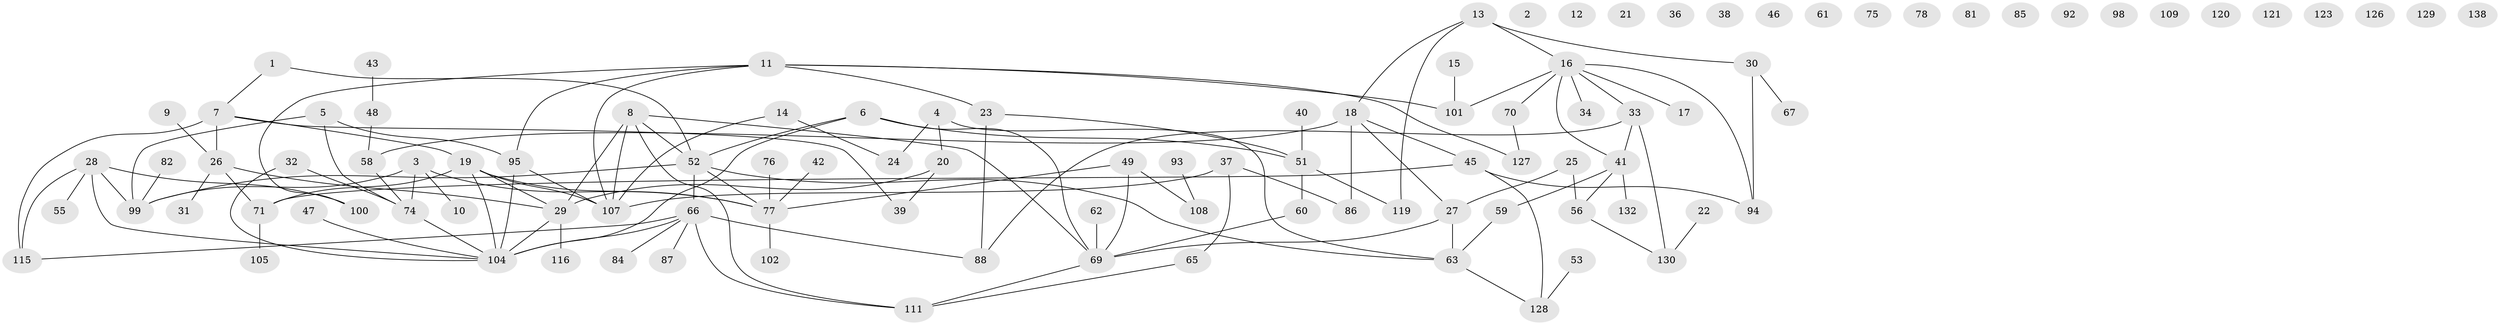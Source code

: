 // original degree distribution, {3: 0.2097902097902098, 0: 0.13986013986013987, 4: 0.11188811188811189, 2: 0.23076923076923078, 1: 0.20279720279720279, 5: 0.055944055944055944, 6: 0.04195804195804196, 9: 0.006993006993006993}
// Generated by graph-tools (version 1.1) at 2025/41/03/06/25 10:41:19]
// undirected, 104 vertices, 128 edges
graph export_dot {
graph [start="1"]
  node [color=gray90,style=filled];
  1 [super="+44"];
  2;
  3;
  4;
  5 [super="+91"];
  6 [super="+80"];
  7 [super="+125"];
  8 [super="+96"];
  9;
  10;
  11 [super="+103"];
  12;
  13 [super="+54"];
  14;
  15;
  16 [super="+140"];
  17;
  18 [super="+68"];
  19 [super="+50"];
  20;
  21;
  22;
  23 [super="+35"];
  24;
  25 [super="+83"];
  26 [super="+64"];
  27;
  28;
  29 [super="+73"];
  30;
  31;
  32;
  33 [super="+72"];
  34 [super="+134"];
  36;
  37 [super="+57"];
  38;
  39;
  40;
  41 [super="+137"];
  42;
  43;
  45 [super="+113"];
  46;
  47;
  48;
  49 [super="+133"];
  51 [super="+124"];
  52 [super="+135"];
  53;
  55;
  56 [super="+131"];
  58;
  59;
  60;
  61;
  62;
  63 [super="+139"];
  65;
  66 [super="+142"];
  67;
  69 [super="+90"];
  70 [super="+89"];
  71 [super="+122"];
  74 [super="+110"];
  75;
  76;
  77 [super="+79"];
  78;
  81;
  82;
  84;
  85;
  86 [super="+112"];
  87;
  88;
  92;
  93;
  94 [super="+97"];
  95;
  98;
  99 [super="+106"];
  100;
  101 [super="+114"];
  102;
  104 [super="+118"];
  105;
  107 [super="+136"];
  108;
  109;
  111 [super="+143"];
  115 [super="+117"];
  116;
  119;
  120;
  121;
  123;
  126;
  127;
  128;
  129;
  130 [super="+141"];
  132;
  138;
  1 -- 52;
  1 -- 7;
  3 -- 10;
  3 -- 77;
  3 -- 99;
  3 -- 74;
  4 -- 20;
  4 -- 24;
  4 -- 63;
  5 -- 99;
  5 -- 95;
  5 -- 74;
  6 -- 51;
  6 -- 104;
  6 -- 52;
  6 -- 69;
  7 -- 19;
  7 -- 39;
  7 -- 26;
  7 -- 115;
  8 -- 111;
  8 -- 107;
  8 -- 52;
  8 -- 69;
  8 -- 29;
  9 -- 26;
  11 -- 100;
  11 -- 101;
  11 -- 127;
  11 -- 95;
  11 -- 23;
  11 -- 107;
  13 -- 30;
  13 -- 119;
  13 -- 18;
  13 -- 16;
  14 -- 24;
  14 -- 107;
  15 -- 101;
  16 -- 17;
  16 -- 94;
  16 -- 70;
  16 -- 33;
  16 -- 34;
  16 -- 101;
  16 -- 41;
  18 -- 86;
  18 -- 58;
  18 -- 27;
  18 -- 45;
  19 -- 77;
  19 -- 71;
  19 -- 107;
  19 -- 104;
  19 -- 29;
  20 -- 39;
  20 -- 29;
  22 -- 130;
  23 -- 88;
  23 -- 51;
  25 -- 27;
  25 -- 56;
  26 -- 71;
  26 -- 29;
  26 -- 31;
  27 -- 69;
  27 -- 63;
  28 -- 55;
  28 -- 100;
  28 -- 99;
  28 -- 115;
  28 -- 104;
  29 -- 116;
  29 -- 104;
  30 -- 67;
  30 -- 94;
  32 -- 74;
  32 -- 104;
  33 -- 41;
  33 -- 130;
  33 -- 88;
  37 -- 65;
  37 -- 107;
  37 -- 86;
  40 -- 51;
  41 -- 132;
  41 -- 59;
  41 -- 56;
  42 -- 77;
  43 -- 48;
  45 -- 71;
  45 -- 94;
  45 -- 128;
  47 -- 104;
  48 -- 58;
  49 -- 77;
  49 -- 69;
  49 -- 108;
  51 -- 60;
  51 -- 119;
  52 -- 63;
  52 -- 77;
  52 -- 99;
  52 -- 66;
  53 -- 128;
  56 -- 130;
  58 -- 74;
  59 -- 63;
  60 -- 69;
  62 -- 69;
  63 -- 128;
  65 -- 111;
  66 -- 84;
  66 -- 87;
  66 -- 88;
  66 -- 111;
  66 -- 104;
  66 -- 115;
  69 -- 111;
  70 -- 127;
  71 -- 105;
  74 -- 104;
  76 -- 77;
  77 -- 102;
  82 -- 99;
  93 -- 108;
  95 -- 107;
  95 -- 104;
}
